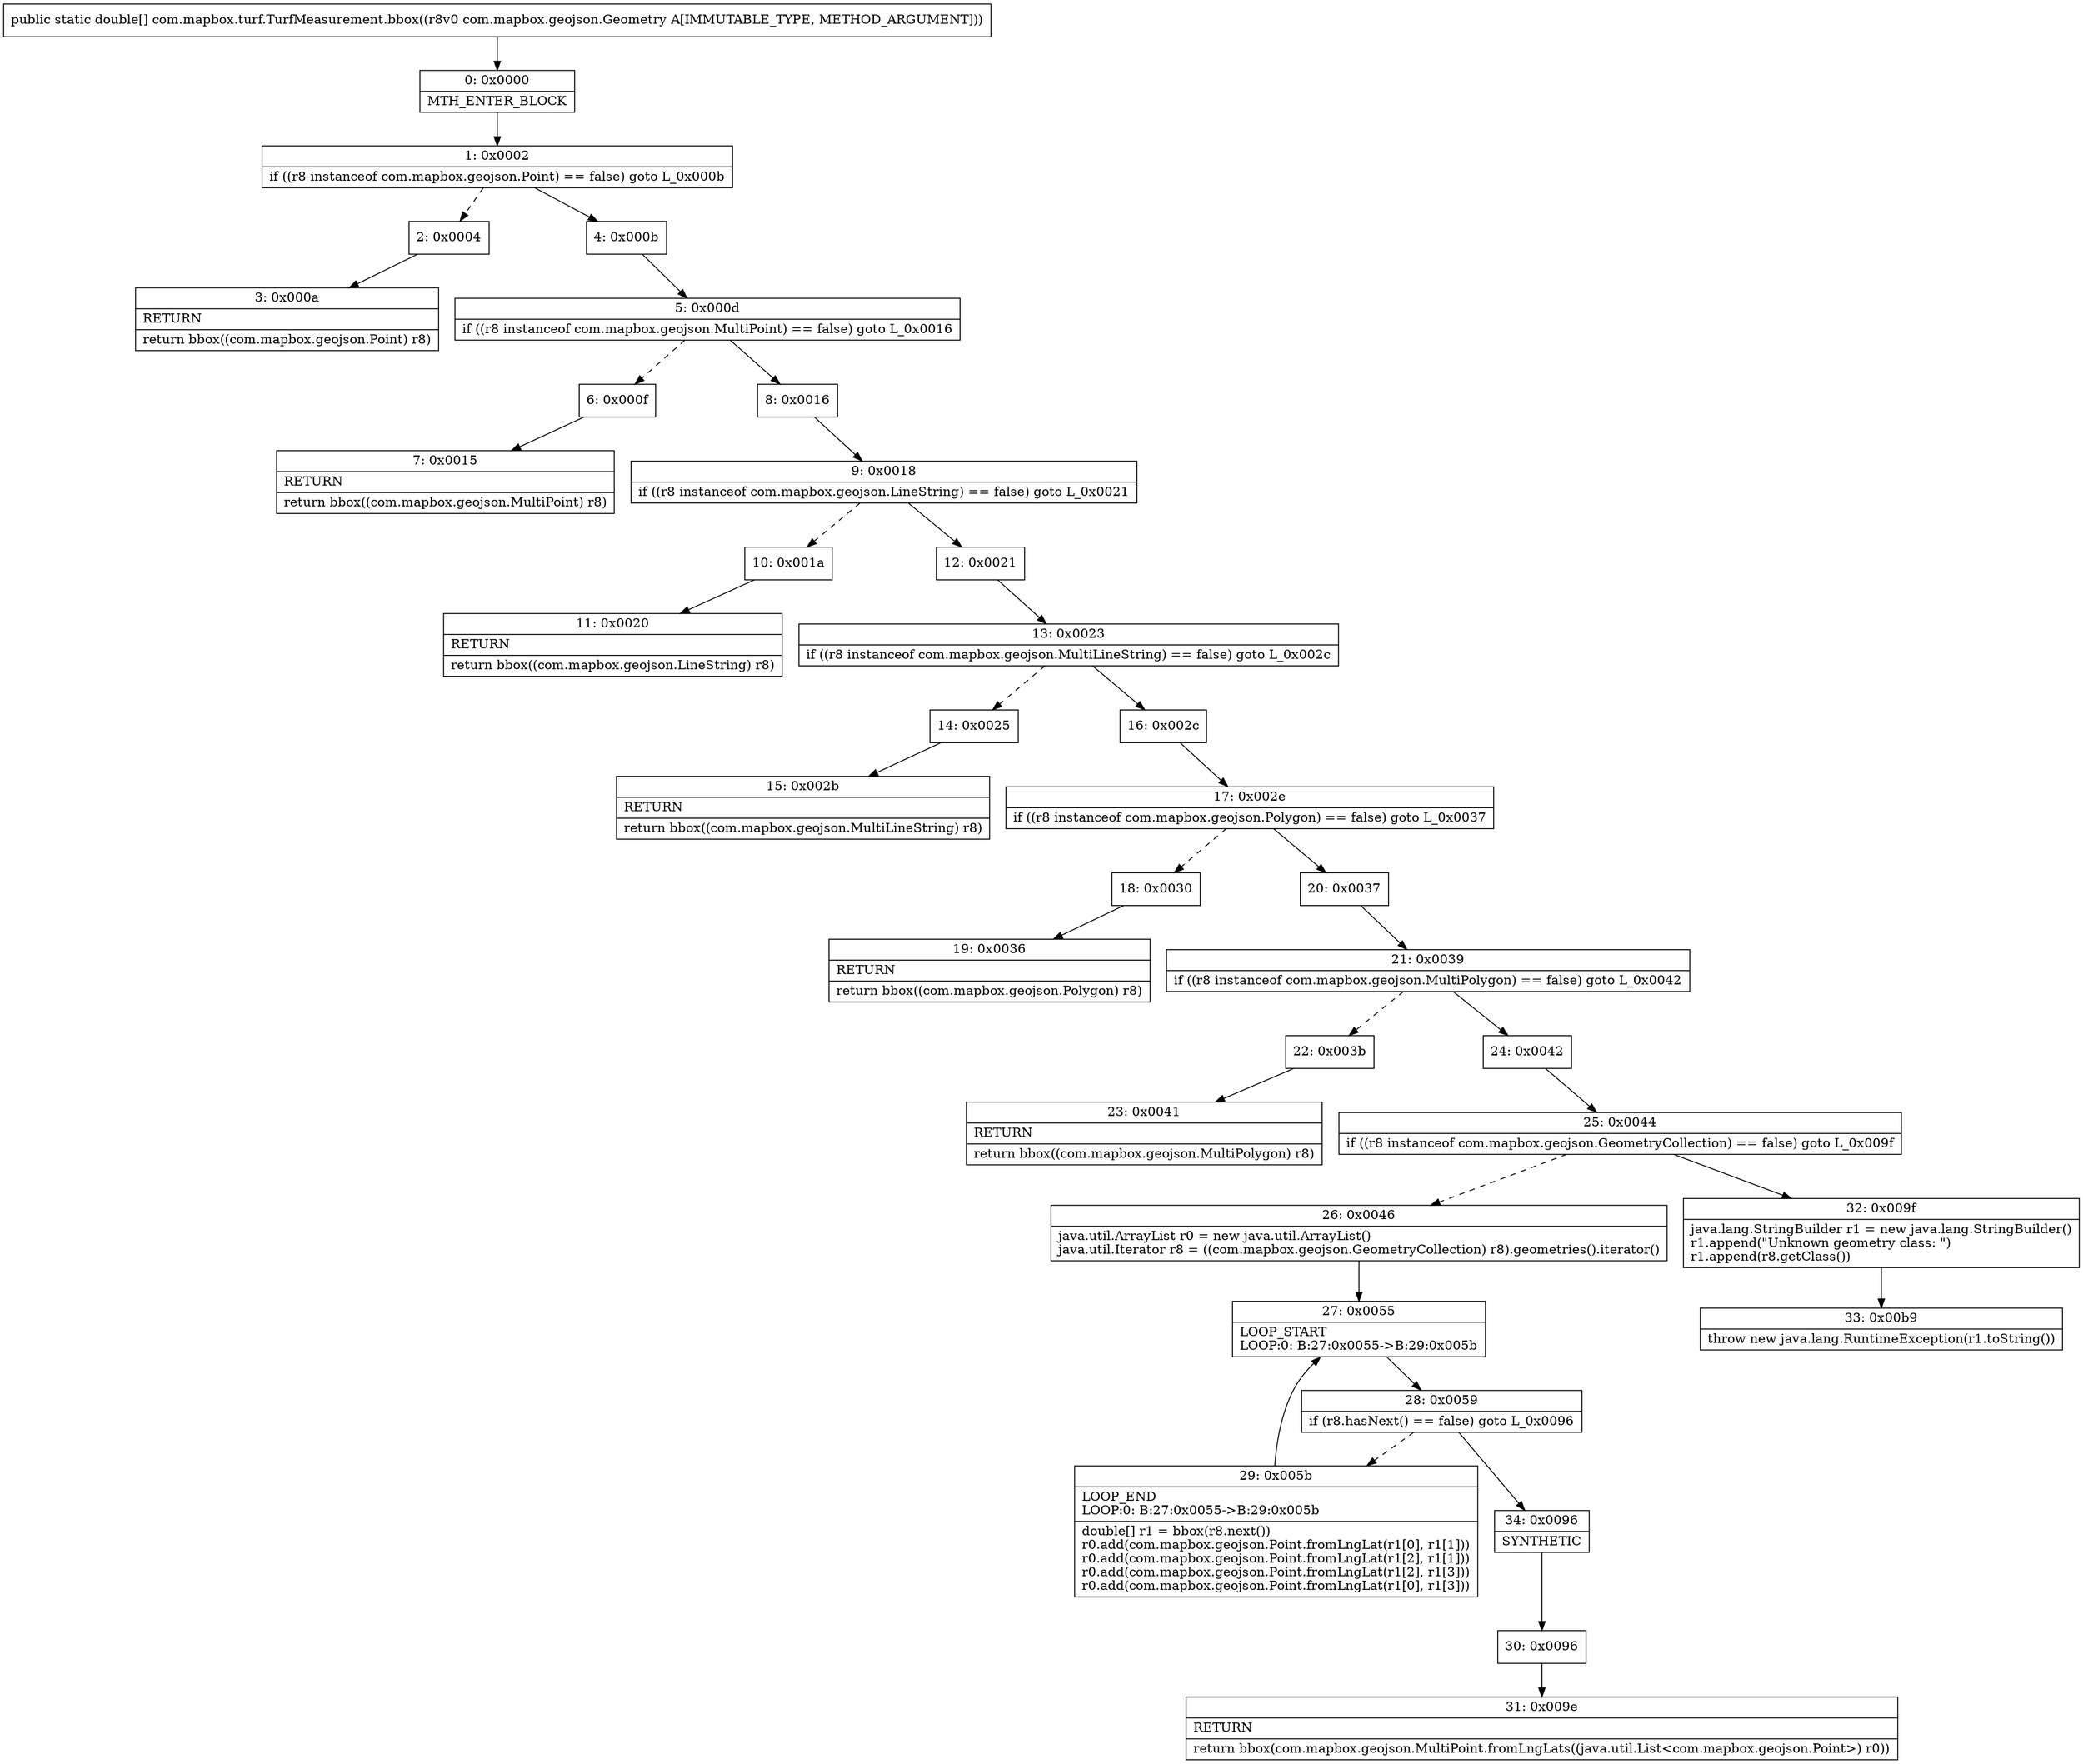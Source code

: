 digraph "CFG forcom.mapbox.turf.TurfMeasurement.bbox(Lcom\/mapbox\/geojson\/Geometry;)[D" {
Node_0 [shape=record,label="{0\:\ 0x0000|MTH_ENTER_BLOCK\l}"];
Node_1 [shape=record,label="{1\:\ 0x0002|if ((r8 instanceof com.mapbox.geojson.Point) == false) goto L_0x000b\l}"];
Node_2 [shape=record,label="{2\:\ 0x0004}"];
Node_3 [shape=record,label="{3\:\ 0x000a|RETURN\l|return bbox((com.mapbox.geojson.Point) r8)\l}"];
Node_4 [shape=record,label="{4\:\ 0x000b}"];
Node_5 [shape=record,label="{5\:\ 0x000d|if ((r8 instanceof com.mapbox.geojson.MultiPoint) == false) goto L_0x0016\l}"];
Node_6 [shape=record,label="{6\:\ 0x000f}"];
Node_7 [shape=record,label="{7\:\ 0x0015|RETURN\l|return bbox((com.mapbox.geojson.MultiPoint) r8)\l}"];
Node_8 [shape=record,label="{8\:\ 0x0016}"];
Node_9 [shape=record,label="{9\:\ 0x0018|if ((r8 instanceof com.mapbox.geojson.LineString) == false) goto L_0x0021\l}"];
Node_10 [shape=record,label="{10\:\ 0x001a}"];
Node_11 [shape=record,label="{11\:\ 0x0020|RETURN\l|return bbox((com.mapbox.geojson.LineString) r8)\l}"];
Node_12 [shape=record,label="{12\:\ 0x0021}"];
Node_13 [shape=record,label="{13\:\ 0x0023|if ((r8 instanceof com.mapbox.geojson.MultiLineString) == false) goto L_0x002c\l}"];
Node_14 [shape=record,label="{14\:\ 0x0025}"];
Node_15 [shape=record,label="{15\:\ 0x002b|RETURN\l|return bbox((com.mapbox.geojson.MultiLineString) r8)\l}"];
Node_16 [shape=record,label="{16\:\ 0x002c}"];
Node_17 [shape=record,label="{17\:\ 0x002e|if ((r8 instanceof com.mapbox.geojson.Polygon) == false) goto L_0x0037\l}"];
Node_18 [shape=record,label="{18\:\ 0x0030}"];
Node_19 [shape=record,label="{19\:\ 0x0036|RETURN\l|return bbox((com.mapbox.geojson.Polygon) r8)\l}"];
Node_20 [shape=record,label="{20\:\ 0x0037}"];
Node_21 [shape=record,label="{21\:\ 0x0039|if ((r8 instanceof com.mapbox.geojson.MultiPolygon) == false) goto L_0x0042\l}"];
Node_22 [shape=record,label="{22\:\ 0x003b}"];
Node_23 [shape=record,label="{23\:\ 0x0041|RETURN\l|return bbox((com.mapbox.geojson.MultiPolygon) r8)\l}"];
Node_24 [shape=record,label="{24\:\ 0x0042}"];
Node_25 [shape=record,label="{25\:\ 0x0044|if ((r8 instanceof com.mapbox.geojson.GeometryCollection) == false) goto L_0x009f\l}"];
Node_26 [shape=record,label="{26\:\ 0x0046|java.util.ArrayList r0 = new java.util.ArrayList()\ljava.util.Iterator r8 = ((com.mapbox.geojson.GeometryCollection) r8).geometries().iterator()\l}"];
Node_27 [shape=record,label="{27\:\ 0x0055|LOOP_START\lLOOP:0: B:27:0x0055\-\>B:29:0x005b\l}"];
Node_28 [shape=record,label="{28\:\ 0x0059|if (r8.hasNext() == false) goto L_0x0096\l}"];
Node_29 [shape=record,label="{29\:\ 0x005b|LOOP_END\lLOOP:0: B:27:0x0055\-\>B:29:0x005b\l|double[] r1 = bbox(r8.next())\lr0.add(com.mapbox.geojson.Point.fromLngLat(r1[0], r1[1]))\lr0.add(com.mapbox.geojson.Point.fromLngLat(r1[2], r1[1]))\lr0.add(com.mapbox.geojson.Point.fromLngLat(r1[2], r1[3]))\lr0.add(com.mapbox.geojson.Point.fromLngLat(r1[0], r1[3]))\l}"];
Node_30 [shape=record,label="{30\:\ 0x0096}"];
Node_31 [shape=record,label="{31\:\ 0x009e|RETURN\l|return bbox(com.mapbox.geojson.MultiPoint.fromLngLats((java.util.List\<com.mapbox.geojson.Point\>) r0))\l}"];
Node_32 [shape=record,label="{32\:\ 0x009f|java.lang.StringBuilder r1 = new java.lang.StringBuilder()\lr1.append(\"Unknown geometry class: \")\lr1.append(r8.getClass())\l}"];
Node_33 [shape=record,label="{33\:\ 0x00b9|throw new java.lang.RuntimeException(r1.toString())\l}"];
Node_34 [shape=record,label="{34\:\ 0x0096|SYNTHETIC\l}"];
MethodNode[shape=record,label="{public static double[] com.mapbox.turf.TurfMeasurement.bbox((r8v0 com.mapbox.geojson.Geometry A[IMMUTABLE_TYPE, METHOD_ARGUMENT])) }"];
MethodNode -> Node_0;
Node_0 -> Node_1;
Node_1 -> Node_2[style=dashed];
Node_1 -> Node_4;
Node_2 -> Node_3;
Node_4 -> Node_5;
Node_5 -> Node_6[style=dashed];
Node_5 -> Node_8;
Node_6 -> Node_7;
Node_8 -> Node_9;
Node_9 -> Node_10[style=dashed];
Node_9 -> Node_12;
Node_10 -> Node_11;
Node_12 -> Node_13;
Node_13 -> Node_14[style=dashed];
Node_13 -> Node_16;
Node_14 -> Node_15;
Node_16 -> Node_17;
Node_17 -> Node_18[style=dashed];
Node_17 -> Node_20;
Node_18 -> Node_19;
Node_20 -> Node_21;
Node_21 -> Node_22[style=dashed];
Node_21 -> Node_24;
Node_22 -> Node_23;
Node_24 -> Node_25;
Node_25 -> Node_26[style=dashed];
Node_25 -> Node_32;
Node_26 -> Node_27;
Node_27 -> Node_28;
Node_28 -> Node_29[style=dashed];
Node_28 -> Node_34;
Node_29 -> Node_27;
Node_30 -> Node_31;
Node_32 -> Node_33;
Node_34 -> Node_30;
}

